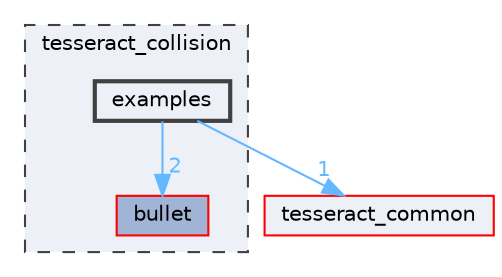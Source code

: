digraph "tesseract_collision/examples"
{
 // LATEX_PDF_SIZE
  bgcolor="transparent";
  edge [fontname=Helvetica,fontsize=10,labelfontname=Helvetica,labelfontsize=10];
  node [fontname=Helvetica,fontsize=10,shape=box,height=0.2,width=0.4];
  compound=true
  subgraph clusterdir_10d374c56a837e7f10014d66610d1e74 {
    graph [ bgcolor="#edf0f7", pencolor="grey25", label="tesseract_collision", fontname=Helvetica,fontsize=10 style="filled,dashed", URL="dir_10d374c56a837e7f10014d66610d1e74.html",tooltip=""]
  dir_06345f2e0a93a8c3d7765a82cd4266e2 [label="bullet", fillcolor="#a2b4d6", color="red", style="filled", URL="dir_06345f2e0a93a8c3d7765a82cd4266e2.html",tooltip=""];
  dir_ca6d624c4924ae99b336aa8bc892d65e [label="examples", fillcolor="#edf0f7", color="grey25", style="filled,bold", URL="dir_ca6d624c4924ae99b336aa8bc892d65e.html",tooltip=""];
  }
  dir_8430b83f3af685b4c96d298a32e9aa37 [label="tesseract_common", fillcolor="#edf0f7", color="red", style="filled", URL="dir_8430b83f3af685b4c96d298a32e9aa37.html",tooltip=""];
  dir_ca6d624c4924ae99b336aa8bc892d65e->dir_06345f2e0a93a8c3d7765a82cd4266e2 [headlabel="2", labeldistance=1.5 headhref="dir_000011_000003.html" color="steelblue1" fontcolor="steelblue1"];
  dir_ca6d624c4924ae99b336aa8bc892d65e->dir_8430b83f3af685b4c96d298a32e9aa37 [headlabel="1", labeldistance=1.5 headhref="dir_000011_000075.html" color="steelblue1" fontcolor="steelblue1"];
}

